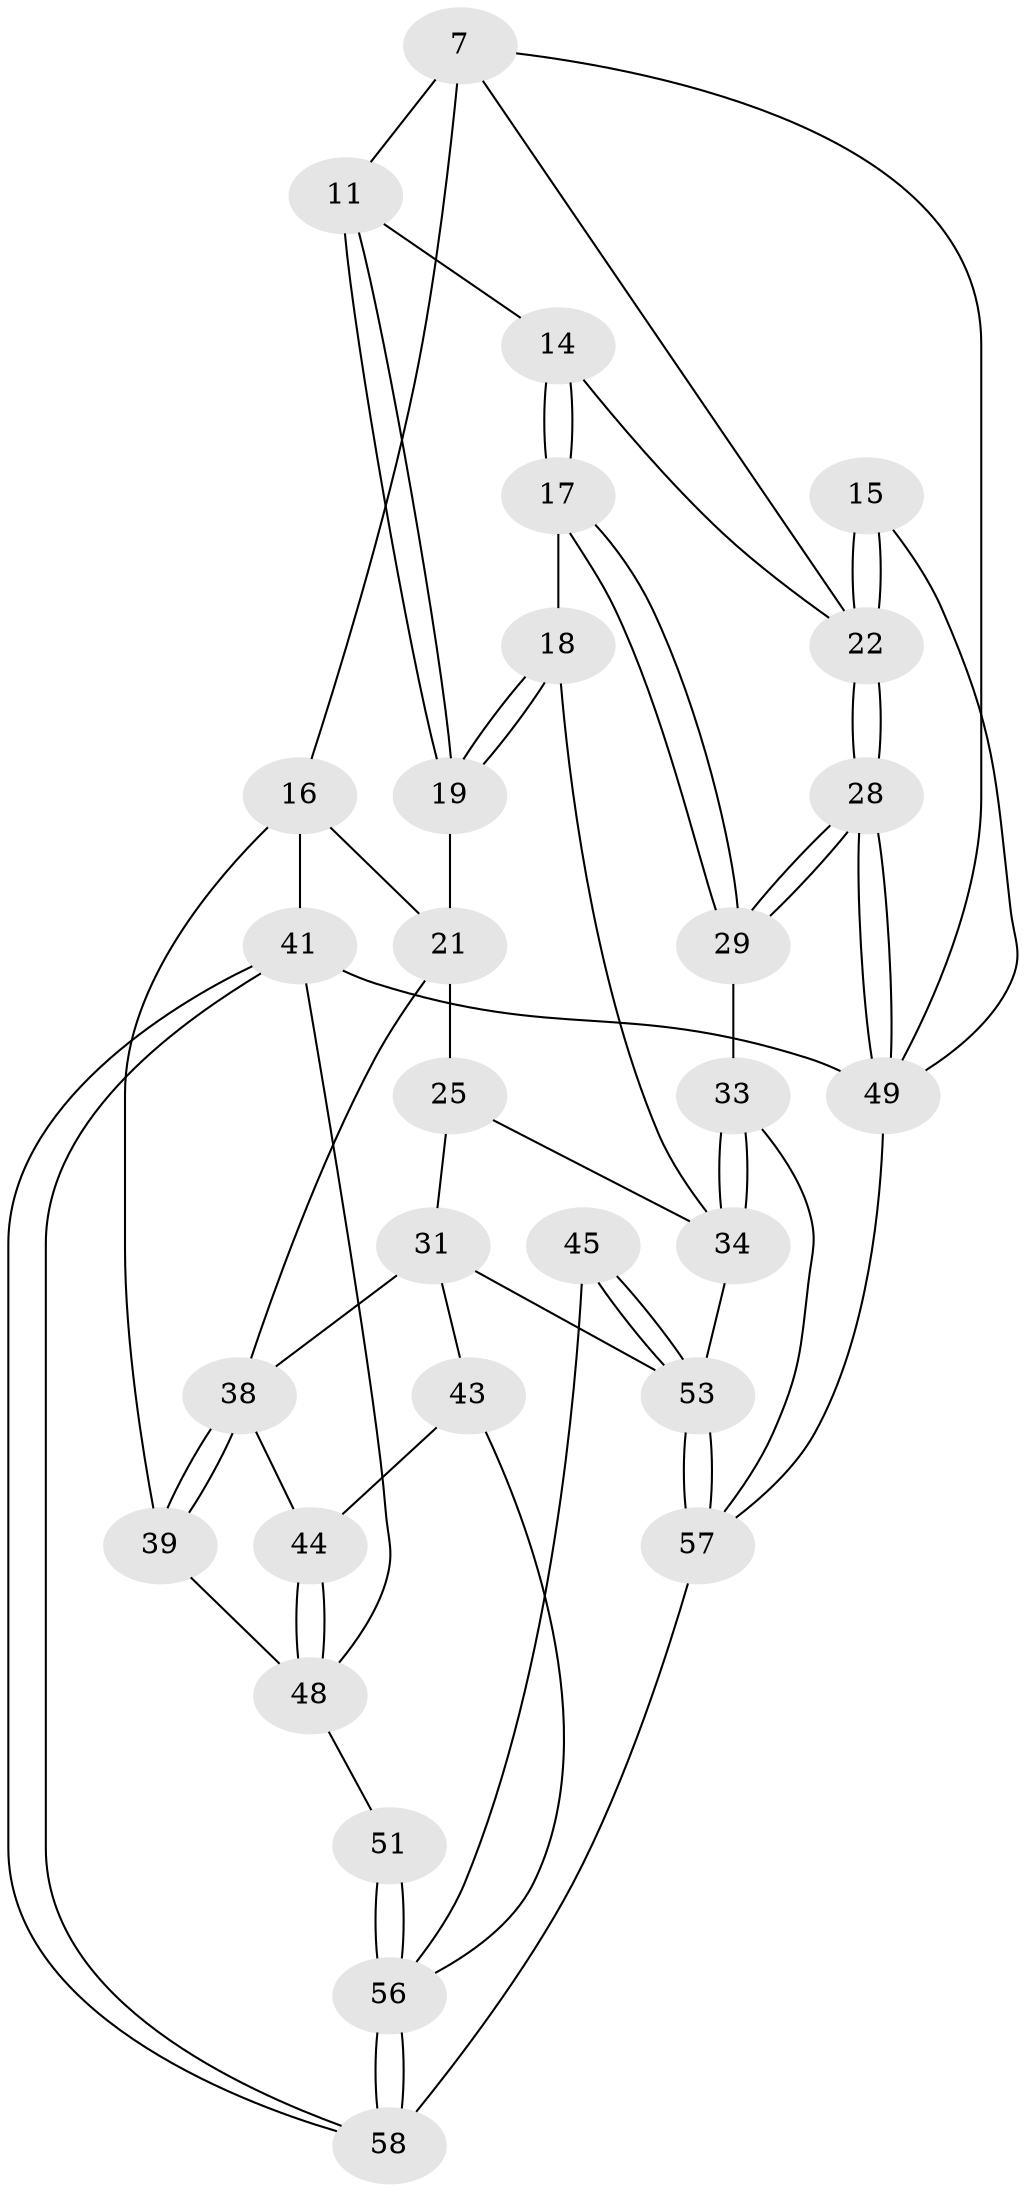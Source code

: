 // original degree distribution, {3: 0.034482758620689655, 4: 0.20689655172413793, 5: 0.5862068965517241, 6: 0.1724137931034483}
// Generated by graph-tools (version 1.1) at 2025/59/03/09/25 04:59:44]
// undirected, 29 vertices, 65 edges
graph export_dot {
graph [start="1"]
  node [color=gray90,style=filled];
  7 [pos="+0.3256832532158379+0.17551589543172408",super="+3"];
  11 [pos="+0.4181814812398353+0.19902681346332532",super="+10"];
  14 [pos="+0.7126712658040728+0.17994126885609996"];
  15 [pos="+1+0.2727139997791164"];
  16 [pos="+0+0.11448378094179187",super="+9"];
  17 [pos="+0.6807482463744794+0.24962321188745842"];
  18 [pos="+0.6342966663071716+0.33435706077140753"];
  19 [pos="+0.5164028074818349+0.28238634225150466"];
  21 [pos="+0.26415330437481876+0.3139253297274305",super="+20"];
  22 [pos="+1+0.4878368345026692",super="+13+12"];
  25 [pos="+0.529665795175864+0.4300710518748552"];
  28 [pos="+1+0.5209329228911188"];
  29 [pos="+1+0.5265674674698505"];
  31 [pos="+0.34306279041673216+0.5036556377472999",super="+30"];
  33 [pos="+0.8527310700257055+0.5747675617224974"];
  34 [pos="+0.8018716160353746+0.5518004496124082",super="+24"];
  38 [pos="+0.05976153792210538+0.5464307679800385",super="+32+26"];
  39 [pos="+0+0.470041226006153",super="+27"];
  41 [pos="+0+1",super="+5"];
  43 [pos="+0.14833019551197335+0.650406140321756",super="+42"];
  44 [pos="+0.09937756557675406+0.6203077034272427"];
  45 [pos="+0.3909208940962608+0.7766579376330823"];
  48 [pos="+0.023785583905753877+0.7990624762857527",super="+40"];
  49 [pos="+1+1",super="+4"];
  51 [pos="+0.15433149786656375+0.7946289822814346"];
  53 [pos="+0.4840943432929746+0.9356525285673521",super="+52+37+35+36"];
  56 [pos="+0.20423919199266158+0.9397374689483521",super="+46+47+50"];
  57 [pos="+0.4942111364360814+1",super="+55+54"];
  58 [pos="+0.20206892481629482+1"];
  7 -- 11 [weight=2];
  7 -- 49;
  7 -- 22;
  7 -- 16;
  11 -- 19;
  11 -- 19;
  11 -- 14;
  14 -- 17;
  14 -- 17;
  14 -- 22;
  15 -- 22 [weight=2];
  15 -- 22;
  15 -- 49;
  16 -- 41 [weight=2];
  16 -- 39;
  16 -- 21;
  17 -- 18;
  17 -- 29;
  17 -- 29;
  18 -- 19;
  18 -- 19;
  18 -- 34;
  19 -- 21;
  21 -- 38;
  21 -- 25;
  22 -- 28;
  22 -- 28;
  25 -- 34;
  25 -- 31;
  28 -- 29;
  28 -- 29;
  28 -- 49;
  28 -- 49;
  29 -- 33;
  31 -- 38;
  31 -- 43;
  31 -- 53;
  33 -- 34;
  33 -- 34;
  33 -- 57;
  34 -- 53 [weight=2];
  38 -- 39 [weight=2];
  38 -- 39;
  38 -- 44;
  39 -- 48;
  41 -- 58;
  41 -- 58;
  41 -- 49 [weight=2];
  41 -- 48;
  43 -- 44;
  43 -- 56 [weight=2];
  44 -- 48;
  44 -- 48;
  45 -- 53 [weight=2];
  45 -- 53;
  45 -- 56;
  48 -- 51;
  49 -- 57;
  51 -- 56 [weight=2];
  51 -- 56;
  53 -- 57 [weight=2];
  53 -- 57;
  56 -- 58;
  56 -- 58;
  57 -- 58;
}
